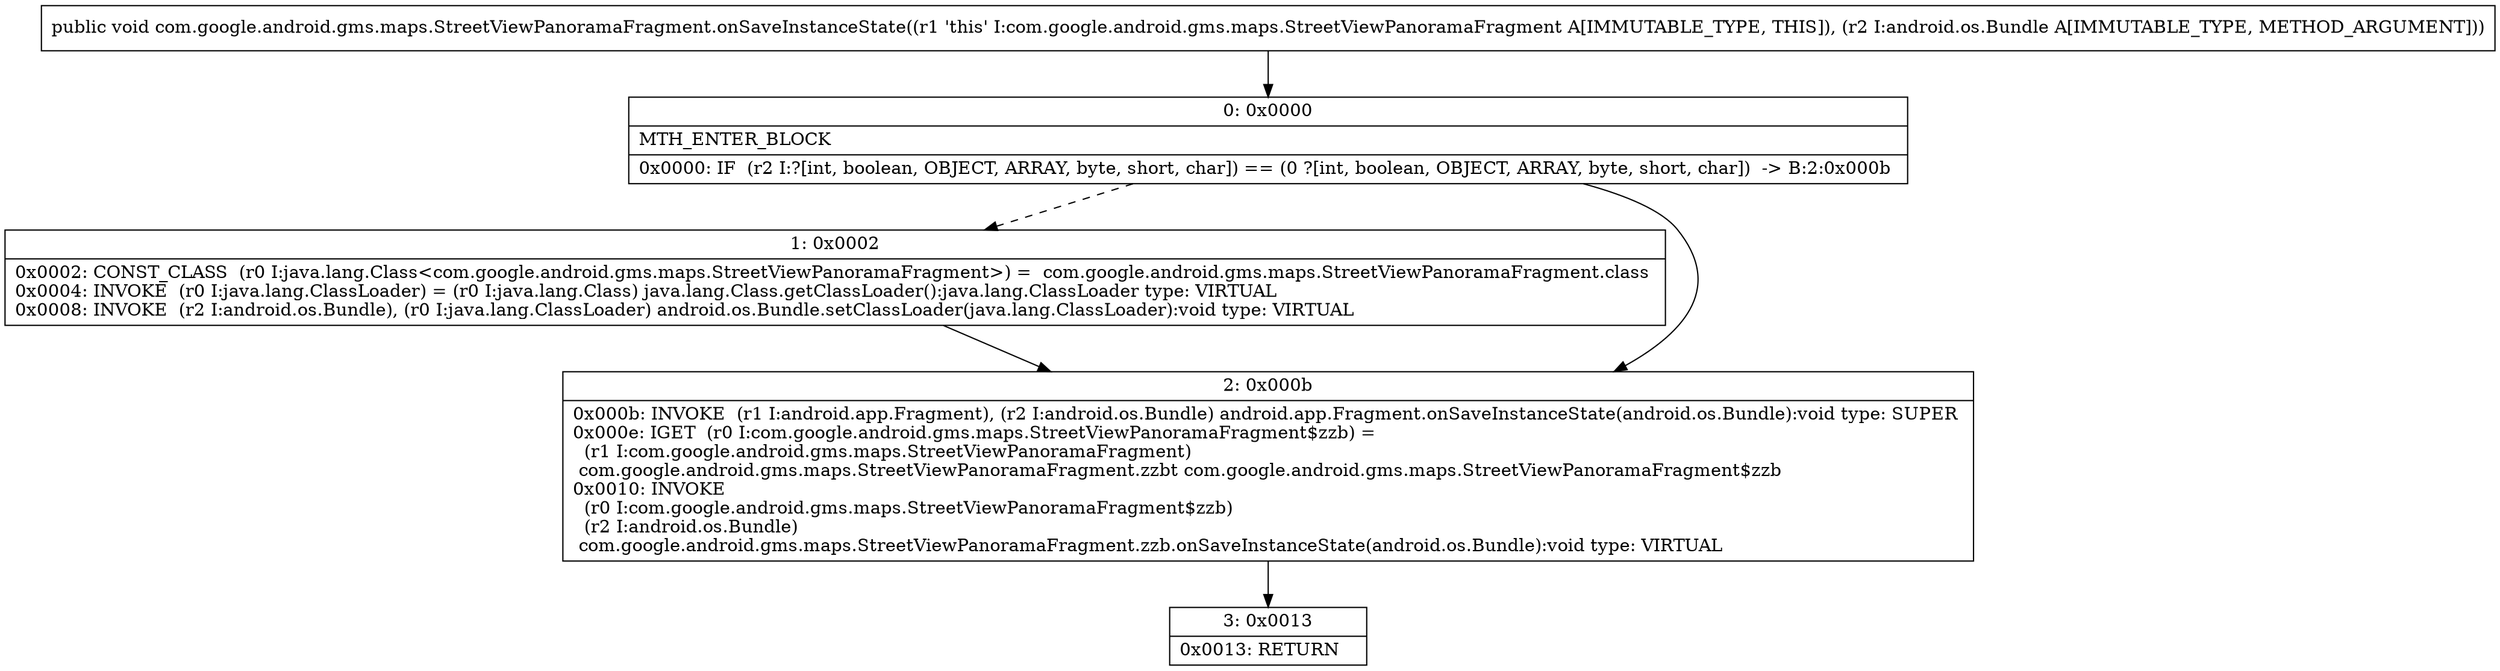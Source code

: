 digraph "CFG forcom.google.android.gms.maps.StreetViewPanoramaFragment.onSaveInstanceState(Landroid\/os\/Bundle;)V" {
Node_0 [shape=record,label="{0\:\ 0x0000|MTH_ENTER_BLOCK\l|0x0000: IF  (r2 I:?[int, boolean, OBJECT, ARRAY, byte, short, char]) == (0 ?[int, boolean, OBJECT, ARRAY, byte, short, char])  \-\> B:2:0x000b \l}"];
Node_1 [shape=record,label="{1\:\ 0x0002|0x0002: CONST_CLASS  (r0 I:java.lang.Class\<com.google.android.gms.maps.StreetViewPanoramaFragment\>) =  com.google.android.gms.maps.StreetViewPanoramaFragment.class \l0x0004: INVOKE  (r0 I:java.lang.ClassLoader) = (r0 I:java.lang.Class) java.lang.Class.getClassLoader():java.lang.ClassLoader type: VIRTUAL \l0x0008: INVOKE  (r2 I:android.os.Bundle), (r0 I:java.lang.ClassLoader) android.os.Bundle.setClassLoader(java.lang.ClassLoader):void type: VIRTUAL \l}"];
Node_2 [shape=record,label="{2\:\ 0x000b|0x000b: INVOKE  (r1 I:android.app.Fragment), (r2 I:android.os.Bundle) android.app.Fragment.onSaveInstanceState(android.os.Bundle):void type: SUPER \l0x000e: IGET  (r0 I:com.google.android.gms.maps.StreetViewPanoramaFragment$zzb) = \l  (r1 I:com.google.android.gms.maps.StreetViewPanoramaFragment)\l com.google.android.gms.maps.StreetViewPanoramaFragment.zzbt com.google.android.gms.maps.StreetViewPanoramaFragment$zzb \l0x0010: INVOKE  \l  (r0 I:com.google.android.gms.maps.StreetViewPanoramaFragment$zzb)\l  (r2 I:android.os.Bundle)\l com.google.android.gms.maps.StreetViewPanoramaFragment.zzb.onSaveInstanceState(android.os.Bundle):void type: VIRTUAL \l}"];
Node_3 [shape=record,label="{3\:\ 0x0013|0x0013: RETURN   \l}"];
MethodNode[shape=record,label="{public void com.google.android.gms.maps.StreetViewPanoramaFragment.onSaveInstanceState((r1 'this' I:com.google.android.gms.maps.StreetViewPanoramaFragment A[IMMUTABLE_TYPE, THIS]), (r2 I:android.os.Bundle A[IMMUTABLE_TYPE, METHOD_ARGUMENT])) }"];
MethodNode -> Node_0;
Node_0 -> Node_1[style=dashed];
Node_0 -> Node_2;
Node_1 -> Node_2;
Node_2 -> Node_3;
}

